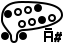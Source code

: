 <?xml version="1.0" encoding="UTF-8"?>
<dia:diagram xmlns:dia="http://www.lysator.liu.se/~alla/dia/">
  <dia:layer name="Segundo Plano" visible="true" active="true">
    <dia:object type="Standard - Beziergon" version="0" id="O0">
      <dia:attribute name="obj_pos">
        <dia:point val="0,-1"/>
      </dia:attribute>
      <dia:attribute name="obj_bb">
        <dia:rectangle val="-1.05,-1.05;2.05,1.05"/>
      </dia:attribute>
      <dia:attribute name="bez_points">
        <dia:point val="0,-1"/>
        <dia:point val="1,-1"/>
        <dia:point val="2,-0.9"/>
        <dia:point val="2,-0.35"/>
        <dia:point val="2,0.2"/>
        <dia:point val="0.35,0.4"/>
        <dia:point val="0.1,0.4"/>
        <dia:point val="-0.15,0.4"/>
        <dia:point val="-0.25,0.55"/>
        <dia:point val="-0.25,0.7"/>
        <dia:point val="-0.25,0.85"/>
        <dia:point val="-0.25,1"/>
        <dia:point val="-0.4,1"/>
        <dia:point val="-0.55,1"/>
        <dia:point val="-0.55,0.85"/>
        <dia:point val="-0.55,0.7"/>
        <dia:point val="-0.55,0.55"/>
        <dia:point val="-1,0.2"/>
        <dia:point val="-1,-0.1"/>
        <dia:point val="-1,-0.4"/>
        <dia:point val="-1,-1"/>
      </dia:attribute>
      <dia:attribute name="corner_types">
        <dia:enum val="26590272"/>
        <dia:enum val="0"/>
        <dia:enum val="0"/>
        <dia:enum val="0"/>
        <dia:enum val="0"/>
        <dia:enum val="0"/>
        <dia:enum val="0"/>
        <dia:enum val="0"/>
      </dia:attribute>
      <dia:attribute name="show_background">
        <dia:boolean val="true"/>
      </dia:attribute>
    </dia:object>
    <dia:object type="Standard - Ellipse" version="0" id="O1">
      <dia:attribute name="obj_pos">
        <dia:point val="0.85,-0.25"/>
      </dia:attribute>
      <dia:attribute name="obj_bb">
        <dia:rectangle val="0.8,-0.3;1.2,0.1"/>
      </dia:attribute>
      <dia:attribute name="elem_corner">
        <dia:point val="0.85,-0.25"/>
      </dia:attribute>
      <dia:attribute name="elem_width">
        <dia:real val="0.3"/>
      </dia:attribute>
      <dia:attribute name="elem_height">
        <dia:real val="0.3"/>
      </dia:attribute>
      <dia:attribute name="border_width">
        <dia:real val="0.1"/>
      </dia:attribute>
      <dia:attribute name="inner_color">
        <dia:color val="#000000"/>
      </dia:attribute>
    </dia:object>
    <dia:object type="Standard - Ellipse" version="0" id="O2">
      <dia:attribute name="obj_pos">
        <dia:point val="0.35,-0.15"/>
      </dia:attribute>
      <dia:attribute name="obj_bb">
        <dia:rectangle val="0.3,-0.2;0.7,0.2"/>
      </dia:attribute>
      <dia:attribute name="elem_corner">
        <dia:point val="0.35,-0.15"/>
      </dia:attribute>
      <dia:attribute name="elem_width">
        <dia:real val="0.3"/>
      </dia:attribute>
      <dia:attribute name="elem_height">
        <dia:real val="0.3"/>
      </dia:attribute>
      <dia:attribute name="border_width">
        <dia:real val="0.1"/>
      </dia:attribute>
    </dia:object>
    <dia:object type="Standard - Ellipse" version="0" id="O3">
      <dia:attribute name="obj_pos">
        <dia:point val="-0.15,-0.05"/>
      </dia:attribute>
      <dia:attribute name="obj_bb">
        <dia:rectangle val="-0.2,-0.1;0.2,0.3"/>
      </dia:attribute>
      <dia:attribute name="elem_corner">
        <dia:point val="-0.15,-0.05"/>
      </dia:attribute>
      <dia:attribute name="elem_width">
        <dia:real val="0.3"/>
      </dia:attribute>
      <dia:attribute name="elem_height">
        <dia:real val="0.3"/>
      </dia:attribute>
      <dia:attribute name="border_width">
        <dia:real val="0.1"/>
      </dia:attribute>
    </dia:object>
    <dia:object type="Standard - Ellipse" version="0" id="O4">
      <dia:attribute name="obj_pos">
        <dia:point val="1.35,-0.35"/>
      </dia:attribute>
      <dia:attribute name="obj_bb">
        <dia:rectangle val="1.3,-0.4;1.7,7.451e-10"/>
      </dia:attribute>
      <dia:attribute name="elem_corner">
        <dia:point val="1.35,-0.35"/>
      </dia:attribute>
      <dia:attribute name="elem_width">
        <dia:real val="0.3"/>
      </dia:attribute>
      <dia:attribute name="elem_height">
        <dia:real val="0.3"/>
      </dia:attribute>
      <dia:attribute name="border_width">
        <dia:real val="0.1"/>
      </dia:attribute>
    </dia:object>
    <dia:object type="Standard - Ellipse" version="0" id="O5">
      <dia:attribute name="obj_pos">
        <dia:point val="0.15,-0.75"/>
      </dia:attribute>
      <dia:attribute name="obj_bb">
        <dia:rectangle val="0.1,-0.8;0.5,-0.4"/>
      </dia:attribute>
      <dia:attribute name="elem_corner">
        <dia:point val="0.15,-0.75"/>
      </dia:attribute>
      <dia:attribute name="elem_width">
        <dia:real val="0.3"/>
      </dia:attribute>
      <dia:attribute name="elem_height">
        <dia:real val="0.3"/>
      </dia:attribute>
      <dia:attribute name="border_width">
        <dia:real val="0.1"/>
      </dia:attribute>
    </dia:object>
    <dia:object type="Standard - Ellipse" version="0" id="O6">
      <dia:attribute name="obj_pos">
        <dia:point val="-0.35,-0.65"/>
      </dia:attribute>
      <dia:attribute name="obj_bb">
        <dia:rectangle val="-0.4,-0.7;7.451e-10,-0.3"/>
      </dia:attribute>
      <dia:attribute name="elem_corner">
        <dia:point val="-0.35,-0.65"/>
      </dia:attribute>
      <dia:attribute name="elem_width">
        <dia:real val="0.3"/>
      </dia:attribute>
      <dia:attribute name="elem_height">
        <dia:real val="0.3"/>
      </dia:attribute>
      <dia:attribute name="border_width">
        <dia:real val="0.1"/>
      </dia:attribute>
    </dia:object>
    <dia:object type="Standard - Ellipse" version="0" id="O7">
      <dia:attribute name="obj_pos">
        <dia:point val="-0.85,-0.55"/>
      </dia:attribute>
      <dia:attribute name="obj_bb">
        <dia:rectangle val="-0.9,-0.6;-0.5,-0.2"/>
      </dia:attribute>
      <dia:attribute name="elem_corner">
        <dia:point val="-0.85,-0.55"/>
      </dia:attribute>
      <dia:attribute name="elem_width">
        <dia:real val="0.3"/>
      </dia:attribute>
      <dia:attribute name="elem_height">
        <dia:real val="0.3"/>
      </dia:attribute>
      <dia:attribute name="border_width">
        <dia:real val="0.1"/>
      </dia:attribute>
      <dia:attribute name="inner_color">
        <dia:color val="#000000"/>
      </dia:attribute>
    </dia:object>
    <dia:object type="Standard - Ellipse" version="0" id="O8">
      <dia:attribute name="obj_pos">
        <dia:point val="0.65,-0.85"/>
      </dia:attribute>
      <dia:attribute name="obj_bb">
        <dia:rectangle val="0.6,-0.9;1,-0.5"/>
      </dia:attribute>
      <dia:attribute name="elem_corner">
        <dia:point val="0.65,-0.85"/>
      </dia:attribute>
      <dia:attribute name="elem_width">
        <dia:real val="0.3"/>
      </dia:attribute>
      <dia:attribute name="elem_height">
        <dia:real val="0.3"/>
      </dia:attribute>
      <dia:attribute name="border_width">
        <dia:real val="0.1"/>
      </dia:attribute>
      <dia:attribute name="inner_color">
        <dia:color val="#000000"/>
      </dia:attribute>
    </dia:object>
    <dia:object type="Standard - Ellipse" version="0" id="O9">
      <dia:attribute name="obj_pos">
        <dia:point val="-0.1,0.55"/>
      </dia:attribute>
      <dia:attribute name="obj_bb">
        <dia:rectangle val="-0.15,0.5;0.25,0.9"/>
      </dia:attribute>
      <dia:attribute name="elem_corner">
        <dia:point val="-0.1,0.55"/>
      </dia:attribute>
      <dia:attribute name="elem_width">
        <dia:real val="0.3"/>
      </dia:attribute>
      <dia:attribute name="elem_height">
        <dia:real val="0.3"/>
      </dia:attribute>
      <dia:attribute name="border_width">
        <dia:real val="0.1"/>
      </dia:attribute>
      <dia:attribute name="inner_color">
        <dia:color val="#000000"/>
      </dia:attribute>
    </dia:object>
    <dia:object type="Standard - Ellipse" version="0" id="O10">
      <dia:attribute name="obj_pos">
        <dia:point val="-1,0.55"/>
      </dia:attribute>
      <dia:attribute name="obj_bb">
        <dia:rectangle val="-1.05,0.5;-0.65,0.9"/>
      </dia:attribute>
      <dia:attribute name="elem_corner">
        <dia:point val="-1,0.55"/>
      </dia:attribute>
      <dia:attribute name="elem_width">
        <dia:real val="0.3"/>
      </dia:attribute>
      <dia:attribute name="elem_height">
        <dia:real val="0.3"/>
      </dia:attribute>
      <dia:attribute name="border_width">
        <dia:real val="0.1"/>
      </dia:attribute>
      <dia:attribute name="inner_color">
        <dia:color val="#000000"/>
      </dia:attribute>
    </dia:object>
    <dia:group>
      <dia:object type="Standard - Line" version="0" id="O11">
        <dia:attribute name="obj_pos">
          <dia:point val="1.95,0.5"/>
        </dia:attribute>
        <dia:attribute name="obj_bb">
          <dia:rectangle val="1.738,0.438;2.012,1.062"/>
        </dia:attribute>
        <dia:attribute name="conn_endpoints">
          <dia:point val="1.95,0.5"/>
          <dia:point val="1.8,1"/>
        </dia:attribute>
        <dia:attribute name="numcp">
          <dia:int val="1"/>
        </dia:attribute>
      </dia:object>
      <dia:object type="Standard - Line" version="0" id="O12">
        <dia:attribute name="obj_pos">
          <dia:point val="1.8,0.5"/>
        </dia:attribute>
        <dia:attribute name="obj_bb">
          <dia:rectangle val="1.588,0.438;1.862,1.062"/>
        </dia:attribute>
        <dia:attribute name="conn_endpoints">
          <dia:point val="1.8,0.5"/>
          <dia:point val="1.65,1"/>
        </dia:attribute>
        <dia:attribute name="numcp">
          <dia:int val="1"/>
        </dia:attribute>
      </dia:object>
      <dia:object type="Standard - Line" version="0" id="O13">
        <dia:attribute name="obj_pos">
          <dia:point val="2,0.65"/>
        </dia:attribute>
        <dia:attribute name="obj_bb">
          <dia:rectangle val="1.6,0.6;2.05,0.7"/>
        </dia:attribute>
        <dia:attribute name="conn_endpoints">
          <dia:point val="2,0.65"/>
          <dia:point val="1.65,0.65"/>
        </dia:attribute>
        <dia:attribute name="numcp">
          <dia:int val="1"/>
        </dia:attribute>
      </dia:object>
      <dia:object type="Standard - Line" version="0" id="O14">
        <dia:attribute name="obj_pos">
          <dia:point val="1.95,0.85"/>
        </dia:attribute>
        <dia:attribute name="obj_bb">
          <dia:rectangle val="1.55,0.8;2,0.9"/>
        </dia:attribute>
        <dia:attribute name="conn_endpoints">
          <dia:point val="1.95,0.85"/>
          <dia:point val="1.6,0.85"/>
        </dia:attribute>
        <dia:attribute name="numcp">
          <dia:int val="1"/>
        </dia:attribute>
      </dia:object>
    </dia:group>
    <dia:object type="Standard - PolyLine" version="0" id="O15">
      <dia:attribute name="obj_pos">
        <dia:point val="1.5,1"/>
      </dia:attribute>
      <dia:attribute name="obj_bb">
        <dia:rectangle val="1.1,0.45;1.55,1.05"/>
      </dia:attribute>
      <dia:attribute name="poly_points">
        <dia:point val="1.5,1"/>
        <dia:point val="1.5,0.5"/>
        <dia:point val="1.15,0.5"/>
        <dia:point val="1.15,1"/>
      </dia:attribute>
    </dia:object>
    <dia:object type="Standard - Line" version="0" id="O16">
      <dia:attribute name="obj_pos">
        <dia:point val="1.15,0.75"/>
      </dia:attribute>
      <dia:attribute name="obj_bb">
        <dia:rectangle val="1.1,0.7;1.55,0.8"/>
      </dia:attribute>
      <dia:attribute name="conn_endpoints">
        <dia:point val="1.15,0.75"/>
        <dia:point val="1.5,0.75"/>
      </dia:attribute>
      <dia:attribute name="numcp">
        <dia:int val="1"/>
      </dia:attribute>
    </dia:object>
    <dia:object type="Standard - Line" version="0" id="O17">
      <dia:attribute name="obj_pos">
        <dia:point val="1.15,0.35"/>
      </dia:attribute>
      <dia:attribute name="obj_bb">
        <dia:rectangle val="1.1,0.3;1.55,0.4"/>
      </dia:attribute>
      <dia:attribute name="conn_endpoints">
        <dia:point val="1.15,0.35"/>
        <dia:point val="1.5,0.35"/>
      </dia:attribute>
      <dia:attribute name="numcp">
        <dia:int val="1"/>
      </dia:attribute>
    </dia:object>
  </dia:layer>
</dia:diagram>
